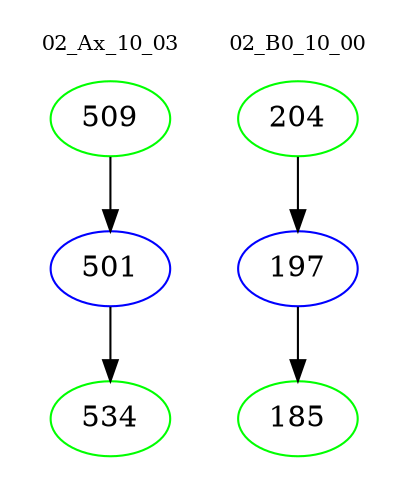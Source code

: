 digraph{
subgraph cluster_0 {
color = white
label = "02_Ax_10_03";
fontsize=10;
T0_509 [label="509", color="green"]
T0_509 -> T0_501 [color="black"]
T0_501 [label="501", color="blue"]
T0_501 -> T0_534 [color="black"]
T0_534 [label="534", color="green"]
}
subgraph cluster_1 {
color = white
label = "02_B0_10_00";
fontsize=10;
T1_204 [label="204", color="green"]
T1_204 -> T1_197 [color="black"]
T1_197 [label="197", color="blue"]
T1_197 -> T1_185 [color="black"]
T1_185 [label="185", color="green"]
}
}
